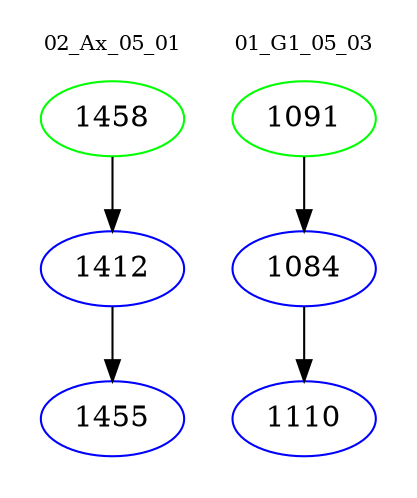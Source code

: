 digraph{
subgraph cluster_0 {
color = white
label = "02_Ax_05_01";
fontsize=10;
T0_1458 [label="1458", color="green"]
T0_1458 -> T0_1412 [color="black"]
T0_1412 [label="1412", color="blue"]
T0_1412 -> T0_1455 [color="black"]
T0_1455 [label="1455", color="blue"]
}
subgraph cluster_1 {
color = white
label = "01_G1_05_03";
fontsize=10;
T1_1091 [label="1091", color="green"]
T1_1091 -> T1_1084 [color="black"]
T1_1084 [label="1084", color="blue"]
T1_1084 -> T1_1110 [color="black"]
T1_1110 [label="1110", color="blue"]
}
}

